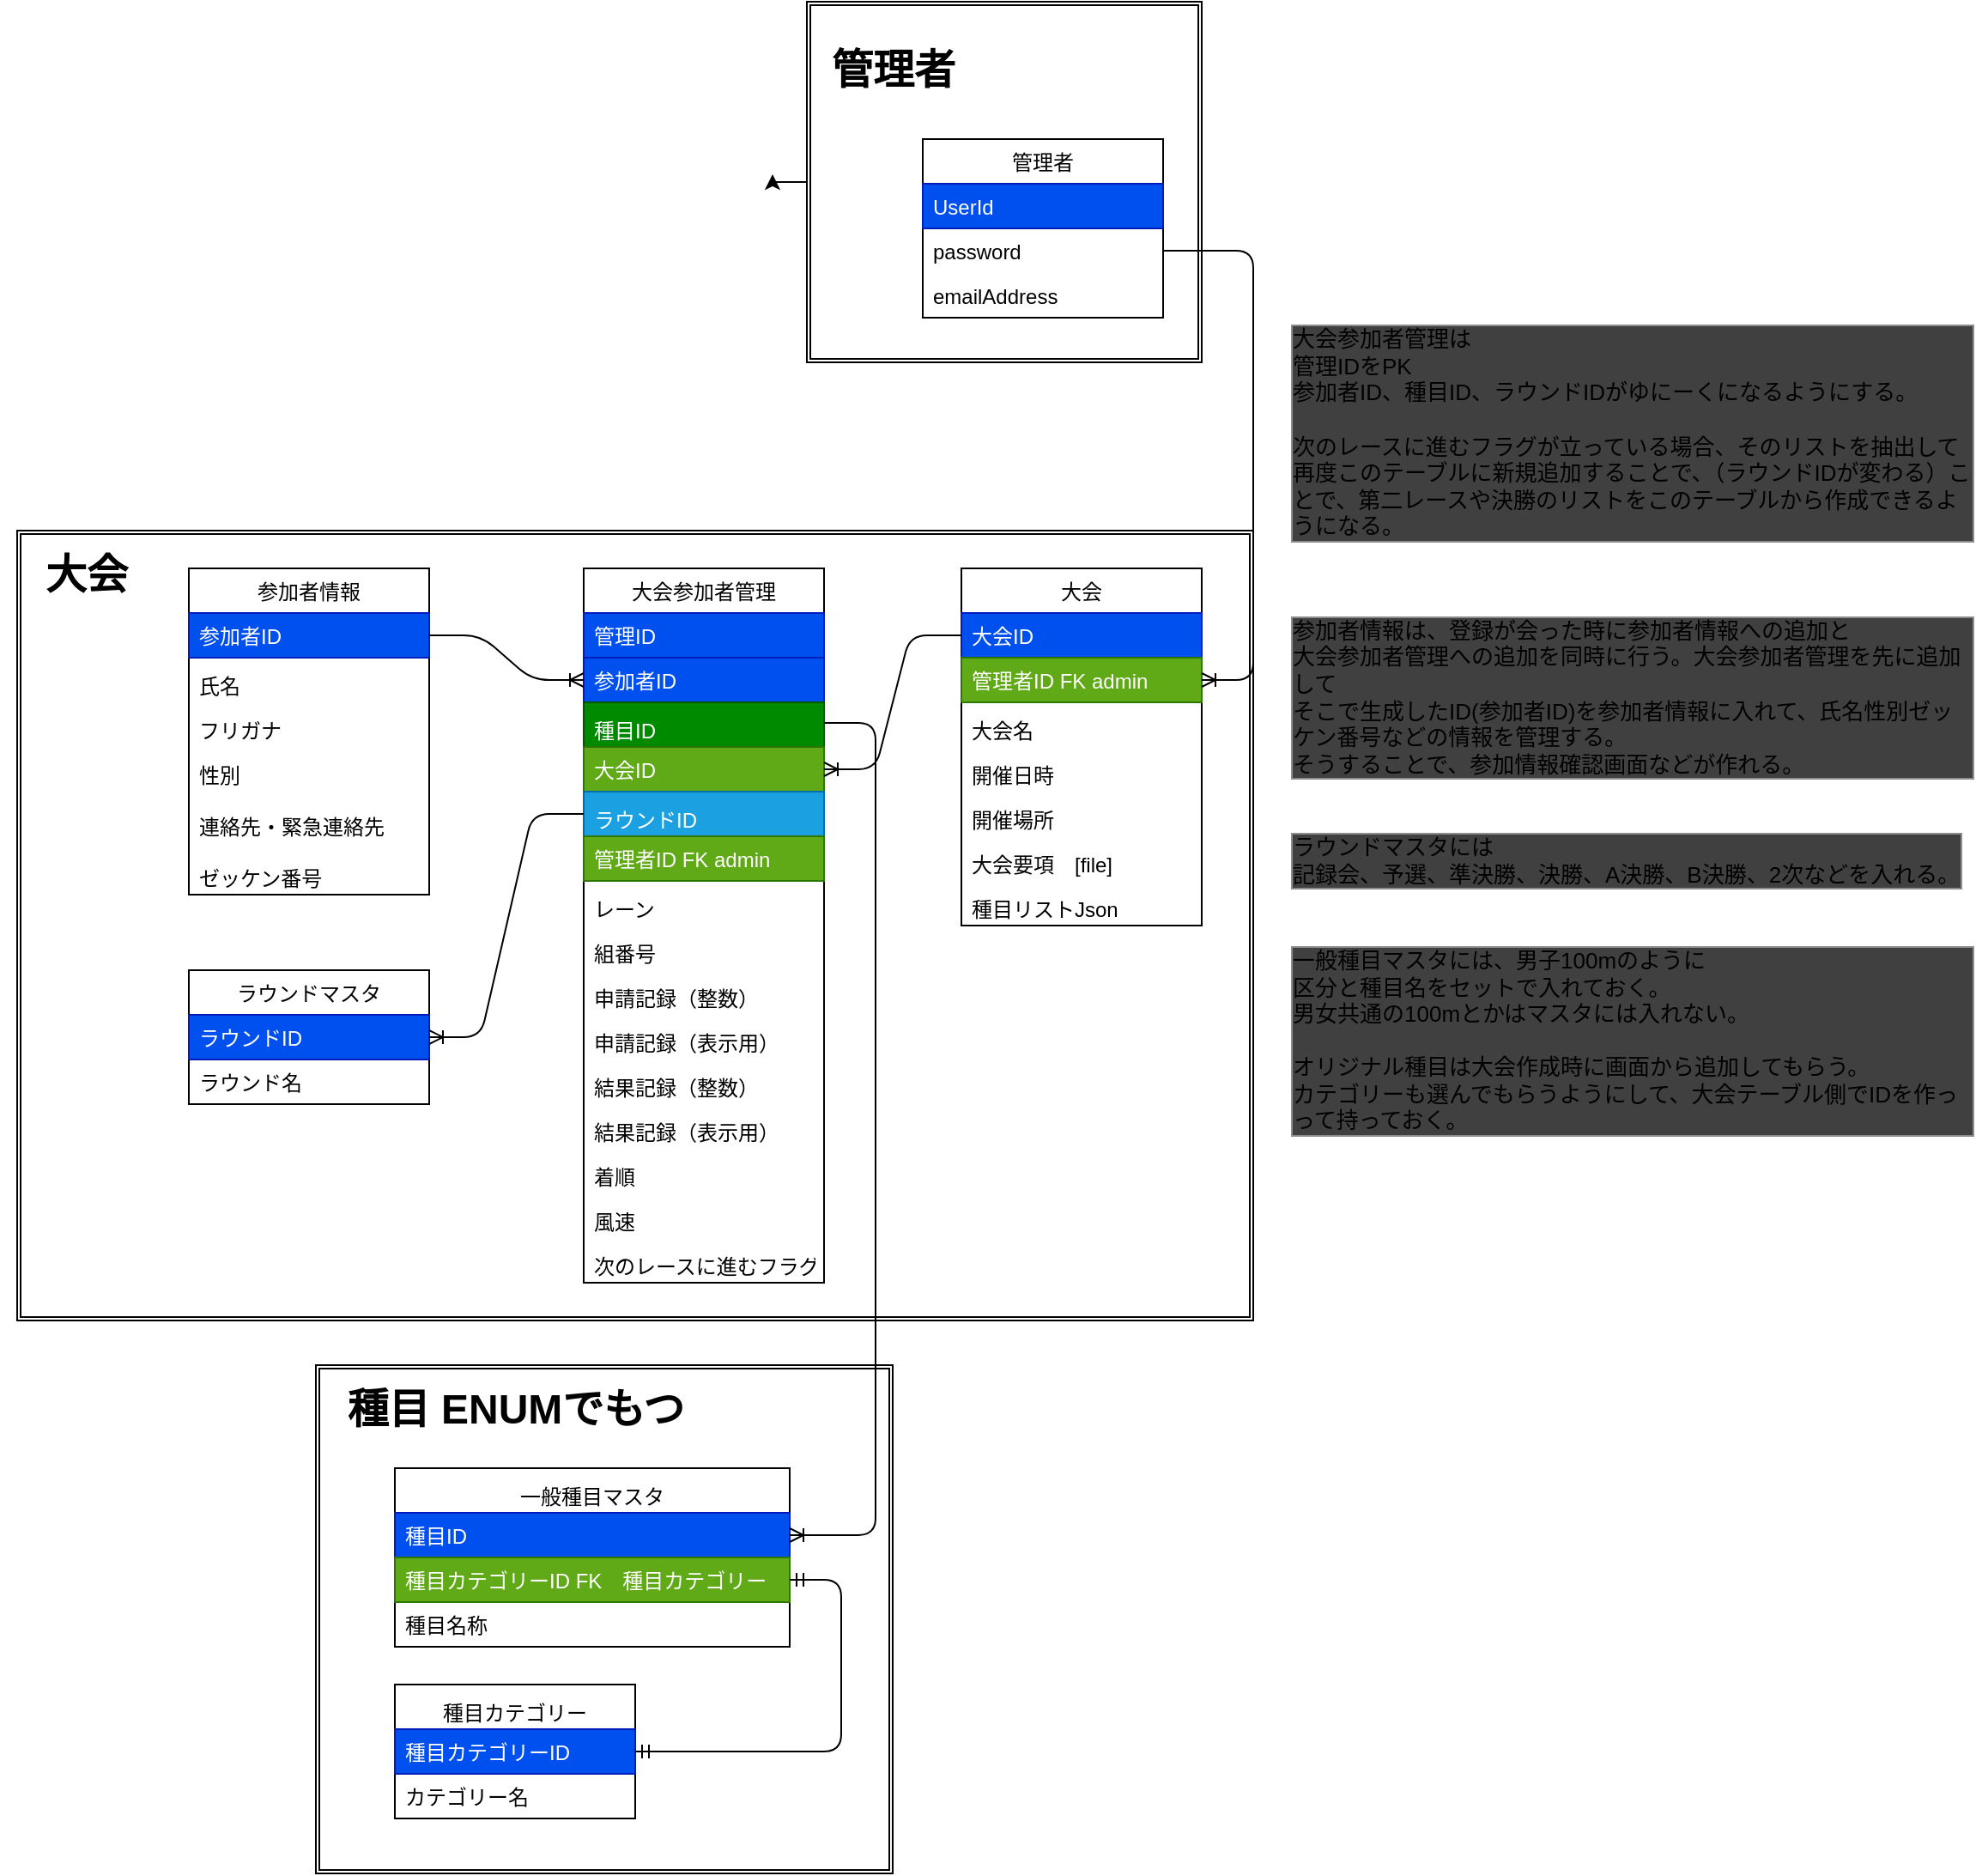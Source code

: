 <mxfile>
    <diagram id="9n17IR5ETr_zjA1UWhib" name="ページ1">
        <mxGraphModel dx="1297" dy="1920" grid="1" gridSize="10" guides="1" tooltips="1" connect="1" arrows="1" fold="1" page="1" pageScale="1" pageWidth="827" pageHeight="1169" math="0" shadow="0">
            <root>
                <mxCell id="0"/>
                <mxCell id="1" parent="0"/>
                <mxCell id="100" value="" style="shape=ext;double=1;rounded=0;whiteSpace=wrap;html=1;verticalAlign=bottom;" parent="1" vertex="1">
                    <mxGeometry x="-346" y="664" width="336" height="296" as="geometry"/>
                </mxCell>
                <mxCell id="84" style="edgeStyle=orthogonalEdgeStyle;rounded=0;orthogonalLoop=1;jettySize=auto;html=1;" parent="1" source="83" edge="1">
                    <mxGeometry relative="1" as="geometry">
                        <mxPoint x="-80" y="-30" as="targetPoint"/>
                    </mxGeometry>
                </mxCell>
                <mxCell id="83" value="" style="shape=ext;double=1;rounded=0;whiteSpace=wrap;html=1;verticalAlign=bottom;" parent="1" vertex="1">
                    <mxGeometry x="-60" y="-130" width="230" height="210" as="geometry"/>
                </mxCell>
                <mxCell id="81" value="" style="shape=ext;double=1;rounded=0;whiteSpace=wrap;html=1;verticalAlign=bottom;fontStyle=1" parent="1" vertex="1">
                    <mxGeometry x="-520" y="178" width="720" height="460" as="geometry"/>
                </mxCell>
                <mxCell id="2" value="管理者" style="swimlane;fontStyle=0;childLayout=stackLayout;horizontal=1;startSize=26;fillColor=none;horizontalStack=0;resizeParent=1;resizeParentMax=0;resizeLast=0;collapsible=1;marginBottom=0;" parent="1" vertex="1">
                    <mxGeometry x="7.5" y="-50" width="140" height="104" as="geometry"/>
                </mxCell>
                <mxCell id="3" value="UserId" style="text;strokeColor=#001DBC;fillColor=#0050ef;align=left;verticalAlign=top;spacingLeft=4;spacingRight=4;overflow=hidden;rotatable=0;points=[[0,0.5],[1,0.5]];portConstraint=eastwest;fontColor=#ffffff;" parent="2" vertex="1">
                    <mxGeometry y="26" width="140" height="26" as="geometry"/>
                </mxCell>
                <mxCell id="4" value="password" style="text;strokeColor=none;fillColor=none;align=left;verticalAlign=top;spacingLeft=4;spacingRight=4;overflow=hidden;rotatable=0;points=[[0,0.5],[1,0.5]];portConstraint=eastwest;" parent="2" vertex="1">
                    <mxGeometry y="52" width="140" height="26" as="geometry"/>
                </mxCell>
                <mxCell id="5" value="emailAddress" style="text;strokeColor=none;fillColor=none;align=left;verticalAlign=top;spacingLeft=4;spacingRight=4;overflow=hidden;rotatable=0;points=[[0,0.5],[1,0.5]];portConstraint=eastwest;" parent="2" vertex="1">
                    <mxGeometry y="78" width="140" height="26" as="geometry"/>
                </mxCell>
                <mxCell id="6" value="大会" style="swimlane;fontStyle=0;childLayout=stackLayout;horizontal=1;startSize=26;fillColor=none;horizontalStack=0;resizeParent=1;resizeParentMax=0;resizeLast=0;collapsible=1;marginBottom=0;" parent="1" vertex="1">
                    <mxGeometry x="30" y="200" width="140" height="208" as="geometry"/>
                </mxCell>
                <mxCell id="7" value="大会ID&#10;" style="text;strokeColor=#001DBC;fillColor=#0050ef;align=left;verticalAlign=top;spacingLeft=4;spacingRight=4;overflow=hidden;rotatable=0;points=[[0,0.5],[1,0.5]];portConstraint=eastwest;fontColor=#ffffff;" parent="6" vertex="1">
                    <mxGeometry y="26" width="140" height="26" as="geometry"/>
                </mxCell>
                <mxCell id="8" value="管理者ID FK admin&#10;" style="text;strokeColor=#2D7600;fillColor=#60a917;align=left;verticalAlign=top;spacingLeft=4;spacingRight=4;overflow=hidden;rotatable=0;points=[[0,0.5],[1,0.5]];portConstraint=eastwest;fontColor=#ffffff;" parent="6" vertex="1">
                    <mxGeometry y="52" width="140" height="26" as="geometry"/>
                </mxCell>
                <mxCell id="9" value="大会名" style="text;strokeColor=none;fillColor=none;align=left;verticalAlign=bottom;spacingLeft=4;spacingRight=4;overflow=hidden;rotatable=0;points=[[0,0.5],[1,0.5]];portConstraint=eastwest;" parent="6" vertex="1">
                    <mxGeometry y="78" width="140" height="26" as="geometry"/>
                </mxCell>
                <mxCell id="76" value="開催日時" style="text;strokeColor=none;fillColor=none;align=left;verticalAlign=bottom;spacingLeft=4;spacingRight=4;overflow=hidden;rotatable=0;points=[[0,0.5],[1,0.5]];portConstraint=eastwest;" parent="6" vertex="1">
                    <mxGeometry y="104" width="140" height="26" as="geometry"/>
                </mxCell>
                <mxCell id="77" value="開催場所" style="text;strokeColor=none;fillColor=none;align=left;verticalAlign=bottom;spacingLeft=4;spacingRight=4;overflow=hidden;rotatable=0;points=[[0,0.5],[1,0.5]];portConstraint=eastwest;" parent="6" vertex="1">
                    <mxGeometry y="130" width="140" height="26" as="geometry"/>
                </mxCell>
                <mxCell id="78" value="大会要項　[file]" style="text;strokeColor=none;fillColor=none;align=left;verticalAlign=bottom;spacingLeft=4;spacingRight=4;overflow=hidden;rotatable=0;points=[[0,0.5],[1,0.5]];portConstraint=eastwest;" parent="6" vertex="1">
                    <mxGeometry y="156" width="140" height="26" as="geometry"/>
                </mxCell>
                <mxCell id="79" value="種目リストJson" style="text;strokeColor=none;fillColor=none;align=left;verticalAlign=bottom;spacingLeft=4;spacingRight=4;overflow=hidden;rotatable=0;points=[[0,0.5],[1,0.5]];portConstraint=eastwest;" parent="6" vertex="1">
                    <mxGeometry y="182" width="140" height="26" as="geometry"/>
                </mxCell>
                <mxCell id="82" value="大会" style="text;strokeColor=none;fillColor=none;html=1;fontSize=24;fontStyle=1;verticalAlign=middle;align=center;" parent="1" vertex="1">
                    <mxGeometry x="-530" y="184" width="100" height="40" as="geometry"/>
                </mxCell>
                <mxCell id="86" value="管理者" style="text;strokeColor=none;fillColor=none;html=1;fontSize=24;fontStyle=1;verticalAlign=middle;align=center;" parent="1" vertex="1">
                    <mxGeometry x="-60" y="-110" width="100" height="40" as="geometry"/>
                </mxCell>
                <mxCell id="87" value="一般種目マスタ" style="swimlane;fontStyle=0;childLayout=stackLayout;horizontal=1;startSize=26;fillColor=none;horizontalStack=0;resizeParent=1;resizeParentMax=0;resizeLast=0;collapsible=1;marginBottom=0;verticalAlign=bottom;" parent="1" vertex="1">
                    <mxGeometry x="-300" y="724" width="230" height="104" as="geometry"/>
                </mxCell>
                <mxCell id="88" value="種目ID" style="text;strokeColor=#001DBC;fillColor=#0050ef;align=left;verticalAlign=top;spacingLeft=4;spacingRight=4;overflow=hidden;rotatable=0;points=[[0,0.5],[1,0.5]];portConstraint=eastwest;fontColor=#ffffff;" parent="87" vertex="1">
                    <mxGeometry y="26" width="230" height="26" as="geometry"/>
                </mxCell>
                <mxCell id="89" value="種目カテゴリーID FK　種目カテゴリー" style="text;strokeColor=#2D7600;fillColor=#60a917;align=left;verticalAlign=top;spacingLeft=4;spacingRight=4;overflow=hidden;rotatable=0;points=[[0,0.5],[1,0.5]];portConstraint=eastwest;fontColor=#ffffff;" parent="87" vertex="1">
                    <mxGeometry y="52" width="230" height="26" as="geometry"/>
                </mxCell>
                <mxCell id="90" value="種目名称" style="text;strokeColor=none;fillColor=none;align=left;verticalAlign=top;spacingLeft=4;spacingRight=4;overflow=hidden;rotatable=0;points=[[0,0.5],[1,0.5]];portConstraint=eastwest;" parent="87" vertex="1">
                    <mxGeometry y="78" width="230" height="26" as="geometry"/>
                </mxCell>
                <mxCell id="91" value="種目カテゴリー" style="swimlane;fontStyle=0;childLayout=stackLayout;horizontal=1;startSize=26;fillColor=none;horizontalStack=0;resizeParent=1;resizeParentMax=0;resizeLast=0;collapsible=1;marginBottom=0;verticalAlign=bottom;" parent="1" vertex="1">
                    <mxGeometry x="-300" y="850" width="140" height="78" as="geometry"/>
                </mxCell>
                <mxCell id="93" value="種目カテゴリーID" style="text;strokeColor=#001DBC;fillColor=#0050ef;align=left;verticalAlign=top;spacingLeft=4;spacingRight=4;overflow=hidden;rotatable=0;points=[[0,0.5],[1,0.5]];portConstraint=eastwest;fontColor=#ffffff;" parent="91" vertex="1">
                    <mxGeometry y="26" width="140" height="26" as="geometry"/>
                </mxCell>
                <mxCell id="94" value="カテゴリー名" style="text;strokeColor=none;fillColor=none;align=left;verticalAlign=top;spacingLeft=4;spacingRight=4;overflow=hidden;rotatable=0;points=[[0,0.5],[1,0.5]];portConstraint=eastwest;" parent="91" vertex="1">
                    <mxGeometry y="52" width="140" height="26" as="geometry"/>
                </mxCell>
                <mxCell id="101" value="種目 ENUMでもつ" style="text;strokeColor=none;fillColor=none;html=1;fontSize=24;fontStyle=1;verticalAlign=middle;align=center;" parent="1" vertex="1">
                    <mxGeometry x="-280" y="670" width="100" height="40" as="geometry"/>
                </mxCell>
                <mxCell id="102" value="" style="edgeStyle=entityRelationEdgeStyle;fontSize=12;html=1;endArrow=ERoneToMany;exitX=1;exitY=0.5;exitDx=0;exitDy=0;" parent="1" source="4" target="8" edge="1">
                    <mxGeometry width="100" height="100" relative="1" as="geometry">
                        <mxPoint x="370" y="180" as="sourcePoint"/>
                        <mxPoint x="30" y="320" as="targetPoint"/>
                    </mxGeometry>
                </mxCell>
                <mxCell id="104" value="" style="edgeStyle=entityRelationEdgeStyle;fontSize=12;html=1;endArrow=ERmandOne;startArrow=ERmandOne;entryX=1;entryY=0.5;entryDx=0;entryDy=0;" parent="1" source="89" target="93" edge="1">
                    <mxGeometry width="100" height="100" relative="1" as="geometry">
                        <mxPoint x="-270" y="754" as="sourcePoint"/>
                        <mxPoint x="-170" y="654" as="targetPoint"/>
                    </mxGeometry>
                </mxCell>
                <mxCell id="123" value="ラウンドマスタ" style="swimlane;fontStyle=0;childLayout=stackLayout;horizontal=1;startSize=26;fillColor=none;horizontalStack=0;resizeParent=1;resizeParentMax=0;resizeLast=0;collapsible=1;marginBottom=0;" parent="1" vertex="1">
                    <mxGeometry x="-420" y="434" width="140" height="78" as="geometry"/>
                </mxCell>
                <mxCell id="124" value="ラウンドID" style="text;strokeColor=#001DBC;fillColor=#0050ef;align=left;verticalAlign=top;spacingLeft=4;spacingRight=4;overflow=hidden;rotatable=0;points=[[0,0.5],[1,0.5]];portConstraint=eastwest;fontColor=#ffffff;" parent="123" vertex="1">
                    <mxGeometry y="26" width="140" height="26" as="geometry"/>
                </mxCell>
                <mxCell id="125" value="ラウンド名&#10;" style="text;align=left;verticalAlign=top;spacingLeft=4;spacingRight=4;overflow=hidden;rotatable=0;points=[[0,0.5],[1,0.5]];portConstraint=eastwest;" parent="123" vertex="1">
                    <mxGeometry y="52" width="140" height="26" as="geometry"/>
                </mxCell>
                <mxCell id="136" value="大会参加者管理" style="swimlane;fontStyle=0;childLayout=stackLayout;horizontal=1;startSize=26;fillColor=none;horizontalStack=0;resizeParent=1;resizeParentMax=0;resizeLast=0;collapsible=1;marginBottom=0;" parent="1" vertex="1">
                    <mxGeometry x="-190" y="200" width="140" height="416" as="geometry"/>
                </mxCell>
                <mxCell id="137" value="管理ID" style="text;strokeColor=#001DBC;fillColor=#0050ef;align=left;verticalAlign=top;spacingLeft=4;spacingRight=4;overflow=hidden;rotatable=0;points=[[0,0.5],[1,0.5]];portConstraint=eastwest;fontColor=#ffffff;" parent="136" vertex="1">
                    <mxGeometry y="26" width="140" height="26" as="geometry"/>
                </mxCell>
                <mxCell id="196" value="参加者ID" style="text;strokeColor=#001DBC;fillColor=#0050ef;align=left;verticalAlign=top;spacingLeft=4;spacingRight=4;overflow=hidden;rotatable=0;points=[[0,0.5],[1,0.5]];portConstraint=eastwest;fontColor=#ffffff;" parent="136" vertex="1">
                    <mxGeometry y="52" width="140" height="26" as="geometry"/>
                </mxCell>
                <mxCell id="140" value="種目ID" style="text;strokeColor=#005700;fillColor=#008a00;align=left;verticalAlign=bottom;spacingLeft=4;spacingRight=4;overflow=hidden;rotatable=0;points=[[0,0.5],[1,0.5]];portConstraint=eastwest;fontColor=#ffffff;" parent="136" vertex="1">
                    <mxGeometry y="78" width="140" height="26" as="geometry"/>
                </mxCell>
                <mxCell id="138" value="大会ID" style="text;strokeColor=#2D7600;fillColor=#60a917;align=left;verticalAlign=top;spacingLeft=4;spacingRight=4;overflow=hidden;rotatable=0;points=[[0,0.5],[1,0.5]];portConstraint=eastwest;fontColor=#ffffff;" parent="136" vertex="1">
                    <mxGeometry y="104" width="140" height="26" as="geometry"/>
                </mxCell>
                <mxCell id="183" value="ラウンドID" style="text;strokeColor=#006EAF;fillColor=#1ba1e2;align=left;verticalAlign=bottom;spacingLeft=4;spacingRight=4;overflow=hidden;rotatable=0;points=[[0,0.5],[1,0.5]];portConstraint=eastwest;fontColor=#ffffff;" parent="136" vertex="1">
                    <mxGeometry y="130" width="140" height="26" as="geometry"/>
                </mxCell>
                <mxCell id="220" value="管理者ID FK admin&#10;" style="text;strokeColor=#2D7600;fillColor=#60a917;align=left;verticalAlign=top;spacingLeft=4;spacingRight=4;overflow=hidden;rotatable=0;points=[[0,0.5],[1,0.5]];portConstraint=eastwest;fontColor=#ffffff;" vertex="1" parent="136">
                    <mxGeometry y="156" width="140" height="26" as="geometry"/>
                </mxCell>
                <mxCell id="180" value="レーン" style="text;strokeColor=none;fillColor=none;align=left;verticalAlign=bottom;spacingLeft=4;spacingRight=4;overflow=hidden;rotatable=0;points=[[0,0.5],[1,0.5]];portConstraint=eastwest;" parent="136" vertex="1">
                    <mxGeometry y="182" width="140" height="26" as="geometry"/>
                </mxCell>
                <mxCell id="200" value="組番号" style="text;strokeColor=none;fillColor=none;align=left;verticalAlign=bottom;spacingLeft=4;spacingRight=4;overflow=hidden;rotatable=0;points=[[0,0.5],[1,0.5]];portConstraint=eastwest;" parent="136" vertex="1">
                    <mxGeometry y="208" width="140" height="26" as="geometry"/>
                </mxCell>
                <mxCell id="213" value="申請記録（整数）" style="text;strokeColor=none;fillColor=none;align=left;verticalAlign=bottom;spacingLeft=4;spacingRight=4;overflow=hidden;rotatable=0;points=[[0,0.5],[1,0.5]];portConstraint=eastwest;" parent="136" vertex="1">
                    <mxGeometry y="234" width="140" height="26" as="geometry"/>
                </mxCell>
                <mxCell id="218" value="申請記録（表示用）" style="text;strokeColor=none;fillColor=none;align=left;verticalAlign=bottom;spacingLeft=4;spacingRight=4;overflow=hidden;rotatable=0;points=[[0,0.5],[1,0.5]];portConstraint=eastwest;" vertex="1" parent="136">
                    <mxGeometry y="260" width="140" height="26" as="geometry"/>
                </mxCell>
                <mxCell id="201" value="結果記録（整数）" style="text;strokeColor=none;fillColor=none;align=left;verticalAlign=bottom;spacingLeft=4;spacingRight=4;overflow=hidden;rotatable=0;points=[[0,0.5],[1,0.5]];portConstraint=eastwest;" parent="136" vertex="1">
                    <mxGeometry y="286" width="140" height="26" as="geometry"/>
                </mxCell>
                <mxCell id="219" value="結果記録（表示用）" style="text;strokeColor=none;fillColor=none;align=left;verticalAlign=bottom;spacingLeft=4;spacingRight=4;overflow=hidden;rotatable=0;points=[[0,0.5],[1,0.5]];portConstraint=eastwest;" vertex="1" parent="136">
                    <mxGeometry y="312" width="140" height="26" as="geometry"/>
                </mxCell>
                <mxCell id="202" value="着順" style="text;strokeColor=none;fillColor=none;align=left;verticalAlign=bottom;spacingLeft=4;spacingRight=4;overflow=hidden;rotatable=0;points=[[0,0.5],[1,0.5]];portConstraint=eastwest;" parent="136" vertex="1">
                    <mxGeometry y="338" width="140" height="26" as="geometry"/>
                </mxCell>
                <mxCell id="203" value="風速" style="text;strokeColor=none;fillColor=none;align=left;verticalAlign=bottom;spacingLeft=4;spacingRight=4;overflow=hidden;rotatable=0;points=[[0,0.5],[1,0.5]];portConstraint=eastwest;" parent="136" vertex="1">
                    <mxGeometry y="364" width="140" height="26" as="geometry"/>
                </mxCell>
                <mxCell id="179" value="次のレースに進むフラグ" style="text;strokeColor=none;fillColor=none;align=left;verticalAlign=bottom;spacingLeft=4;spacingRight=4;overflow=hidden;rotatable=0;points=[[0,0.5],[1,0.5]];portConstraint=eastwest;" parent="136" vertex="1">
                    <mxGeometry y="390" width="140" height="26" as="geometry"/>
                </mxCell>
                <mxCell id="147" value="" style="edgeStyle=entityRelationEdgeStyle;fontSize=12;html=1;endArrow=ERoneToMany;" parent="1" source="7" target="138" edge="1">
                    <mxGeometry width="100" height="100" relative="1" as="geometry">
                        <mxPoint x="20" y="360" as="sourcePoint"/>
                        <mxPoint x="-120" y="370" as="targetPoint"/>
                    </mxGeometry>
                </mxCell>
                <mxCell id="178" value="大会参加者管理は&lt;br style=&quot;font-size: 13px;&quot;&gt;管理IDをPK&lt;br style=&quot;font-size: 13px;&quot;&gt;参加者ID、種目ID、ラウンドIDがゆにーくになるようにする。&lt;br style=&quot;font-size: 13px;&quot;&gt;&lt;br style=&quot;font-size: 13px;&quot;&gt;次のレースに進むフラグが立っている場合、そのリストを抽出して再度このテーブルに新規追加することで、（ラウンドIDが変わる）ことで、第二レースや決勝のリストをこのテーブルから作成できるようになる。" style="text;html=1;strokeColor=none;fillColor=none;align=left;verticalAlign=middle;whiteSpace=wrap;rounded=0;fontStyle=0;container=1;labelBorderColor=#8C8C8C;labelBackgroundColor=#404040;fontSize=13;" parent="1" vertex="1">
                    <mxGeometry x="220" y="58" width="400" height="126" as="geometry"/>
                </mxCell>
                <mxCell id="184" value="参加者情報" style="swimlane;fontStyle=0;childLayout=stackLayout;horizontal=1;startSize=26;fillColor=none;horizontalStack=0;resizeParent=1;resizeParentMax=0;resizeLast=0;collapsible=1;marginBottom=0;" parent="1" vertex="1">
                    <mxGeometry x="-420" y="200" width="140" height="190" as="geometry"/>
                </mxCell>
                <mxCell id="185" value="参加者ID" style="text;strokeColor=#001DBC;fillColor=#0050ef;align=left;verticalAlign=top;spacingLeft=4;spacingRight=4;overflow=hidden;rotatable=0;points=[[0,0.5],[1,0.5]];portConstraint=eastwest;fontColor=#ffffff;" parent="184" vertex="1">
                    <mxGeometry y="26" width="140" height="26" as="geometry"/>
                </mxCell>
                <mxCell id="189" value="氏名" style="text;strokeColor=none;fillColor=none;align=left;verticalAlign=bottom;spacingLeft=4;spacingRight=4;overflow=hidden;rotatable=0;points=[[0,0.5],[1,0.5]];portConstraint=eastwest;" parent="184" vertex="1">
                    <mxGeometry y="52" width="140" height="26" as="geometry"/>
                </mxCell>
                <mxCell id="190" value="フリガナ" style="text;strokeColor=none;fillColor=none;align=left;verticalAlign=bottom;spacingLeft=4;spacingRight=4;overflow=hidden;rotatable=0;points=[[0,0.5],[1,0.5]];portConstraint=eastwest;" parent="184" vertex="1">
                    <mxGeometry y="78" width="140" height="26" as="geometry"/>
                </mxCell>
                <mxCell id="195" value="性別" style="text;strokeColor=none;fillColor=none;align=left;verticalAlign=bottom;spacingLeft=4;spacingRight=4;overflow=hidden;rotatable=0;points=[[0,0.5],[1,0.5]];portConstraint=eastwest;" parent="184" vertex="1">
                    <mxGeometry y="104" width="140" height="26" as="geometry"/>
                </mxCell>
                <mxCell id="193" value="連絡先・緊急連絡先" style="text;strokeColor=none;fillColor=none;align=left;verticalAlign=bottom;spacingLeft=4;spacingRight=4;overflow=hidden;rotatable=0;points=[[0,0.5],[1,0.5]];portConstraint=eastwest;" parent="184" vertex="1">
                    <mxGeometry y="130" width="140" height="30" as="geometry"/>
                </mxCell>
                <mxCell id="217" value="ゼッケン番号" style="text;strokeColor=none;fillColor=none;align=left;verticalAlign=bottom;spacingLeft=4;spacingRight=4;overflow=hidden;rotatable=0;points=[[0,0.5],[1,0.5]];portConstraint=eastwest;" vertex="1" parent="184">
                    <mxGeometry y="160" width="140" height="30" as="geometry"/>
                </mxCell>
                <mxCell id="194" value="" style="edgeStyle=entityRelationEdgeStyle;fontSize=12;html=1;endArrow=ERoneToMany;entryX=0;entryY=0.5;entryDx=0;entryDy=0;" parent="1" source="185" target="196" edge="1">
                    <mxGeometry width="100" height="100" relative="1" as="geometry">
                        <mxPoint x="130" y="720" as="sourcePoint"/>
                        <mxPoint x="230" y="620" as="targetPoint"/>
                    </mxGeometry>
                </mxCell>
                <mxCell id="207" value="" style="edgeStyle=entityRelationEdgeStyle;fontSize=12;html=1;endArrow=ERoneToMany;entryX=1;entryY=0.5;entryDx=0;entryDy=0;" parent="1" source="183" target="123" edge="1">
                    <mxGeometry width="100" height="100" relative="1" as="geometry">
                        <mxPoint x="-190" y="340" as="sourcePoint"/>
                        <mxPoint x="10" y="190" as="targetPoint"/>
                    </mxGeometry>
                </mxCell>
                <mxCell id="208" value="" style="edgeStyle=entityRelationEdgeStyle;fontSize=12;html=1;endArrow=ERoneToMany;" parent="1" target="88" edge="1">
                    <mxGeometry width="100" height="100" relative="1" as="geometry">
                        <mxPoint x="-50" y="290" as="sourcePoint"/>
                        <mxPoint x="10" y="190" as="targetPoint"/>
                    </mxGeometry>
                </mxCell>
                <mxCell id="209" value="参加者情報は、登録が会った時に参加者情報への追加と&lt;br style=&quot;font-size: 13px;&quot;&gt;大会参加者管理への追加を同時に行う。大会参加者管理を先に追加して&lt;br style=&quot;font-size: 13px;&quot;&gt;そこで生成したID(参加者ID)を参加者情報に入れて、氏名性別ゼッケン番号などの情報を管理する。&lt;br style=&quot;font-size: 13px;&quot;&gt;そうすることで、参加情報確認画面などが作れる。" style="text;html=1;strokeColor=none;fillColor=none;align=left;verticalAlign=middle;whiteSpace=wrap;rounded=0;fontStyle=0;container=1;labelBorderColor=#8C8C8C;labelBackgroundColor=#404040;fontSize=13;" parent="1" vertex="1">
                    <mxGeometry x="220" y="200" width="400" height="150" as="geometry"/>
                </mxCell>
                <mxCell id="210" value="ラウンドマスタには&lt;br&gt;記録会、予選、準決勝、決勝、A決勝、B決勝、2次などを入れる。" style="text;html=1;strokeColor=none;fillColor=none;align=left;verticalAlign=middle;whiteSpace=wrap;rounded=0;fontStyle=0;container=1;labelBorderColor=#8C8C8C;labelBackgroundColor=#404040;fontSize=13;" parent="1" vertex="1">
                    <mxGeometry x="220" y="340" width="400" height="60" as="geometry"/>
                </mxCell>
                <mxCell id="212" value="一般種目マスタには、男子100mのように&lt;br&gt;区分と種目名をセットで入れておく。&lt;br&gt;男女共通の100mとかはマスタには入れない。&lt;br&gt;&lt;br&gt;オリジナル種目は大会作成時に画面から追加してもらう。&lt;br&gt;カテゴリーも選んでもらうようにして、大会テーブル側でIDを作っって持っておく。" style="text;html=1;strokeColor=none;fillColor=none;align=left;verticalAlign=middle;whiteSpace=wrap;rounded=0;fontStyle=0;container=1;labelBorderColor=#8C8C8C;labelBackgroundColor=#404040;fontSize=13;" parent="1" vertex="1">
                    <mxGeometry x="220" y="400" width="400" height="150" as="geometry"/>
                </mxCell>
            </root>
        </mxGraphModel>
    </diagram>
</mxfile>